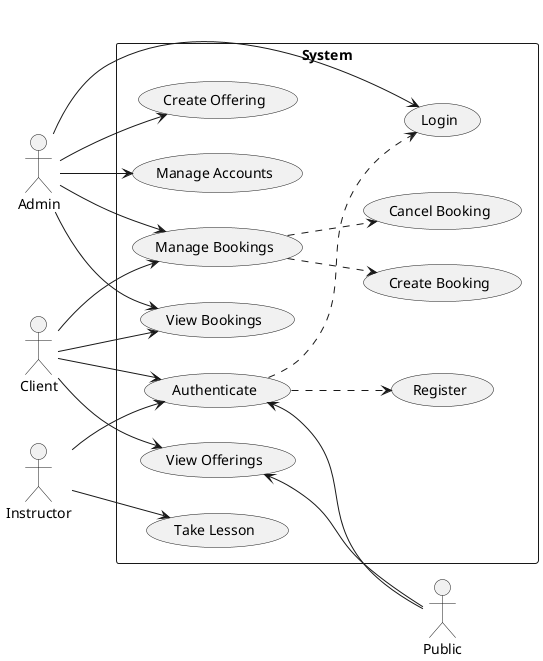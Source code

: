 @startuml Use Case Diagram
left to right direction
' skinparam linetype ortho


actor Public
actor Client
actor Instructor
actor Admin

rectangle System {
    usecase "Register" as Register
    usecase "Take Lesson" as TakeOffer
    usecase "View Offerings" as ViewOfferings
    usecase "Login" as Login
    usecase "Create Booking" as CreateBooking
    usecase "Cancel Booking" as CancelBooking
    usecase "Authenticate" as Auth
    usecase "View Bookings" as ViewBookings
    usecase "Manage Accounts" as ManageAccount
    usecase "Create Offering" as CreateOffer
    usecase "Manage Bookings" as ManageBooking
}

ViewOfferings <-- Public
Auth <-- Public
Client --> ManageBooking
Client --> Auth
Client --> ViewOfferings
Client --> ViewBookings

ManageBooking ..> CreateBooking
ManageBooking ..> CancelBooking

Auth ..> Login
Auth ..> Register

Instructor --> Auth 
Instructor --> TakeOffer

Admin --> Login
Admin --> CreateOffer
Admin --> ManageAccount
Admin --> ViewBookings
Admin --> ManageBooking
@enduml
